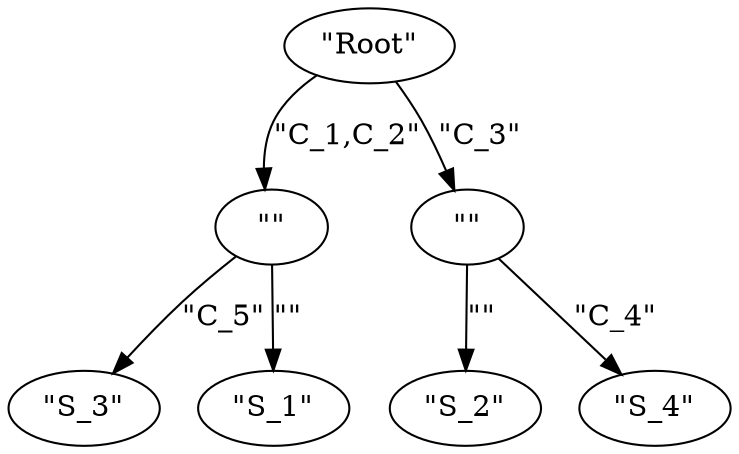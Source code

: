 digraph {
    0 [ label = "\"Root\"" ]
    1 [ label = "\"S_2\"" ]
    2 [ label = "\"\"" ]
    3 [ label = "\"\"" ]
    4 [ label = "\"S_3\"" ]
    5 [ label = "\"S_4\"" ]
    6 [ label = "\"S_1\"" ]
    3 -> 1 [ label = "\"\"" ]
    0 -> 2 [ label = "\"C_1,C_2\"" ]
    0 -> 3 [ label = "\"C_3\"" ]
    2 -> 4 [ label = "\"C_5\"" ]
    3 -> 5 [ label = "\"C_4\"" ]
    2 -> 6 [ label = "\"\"" ]
}
